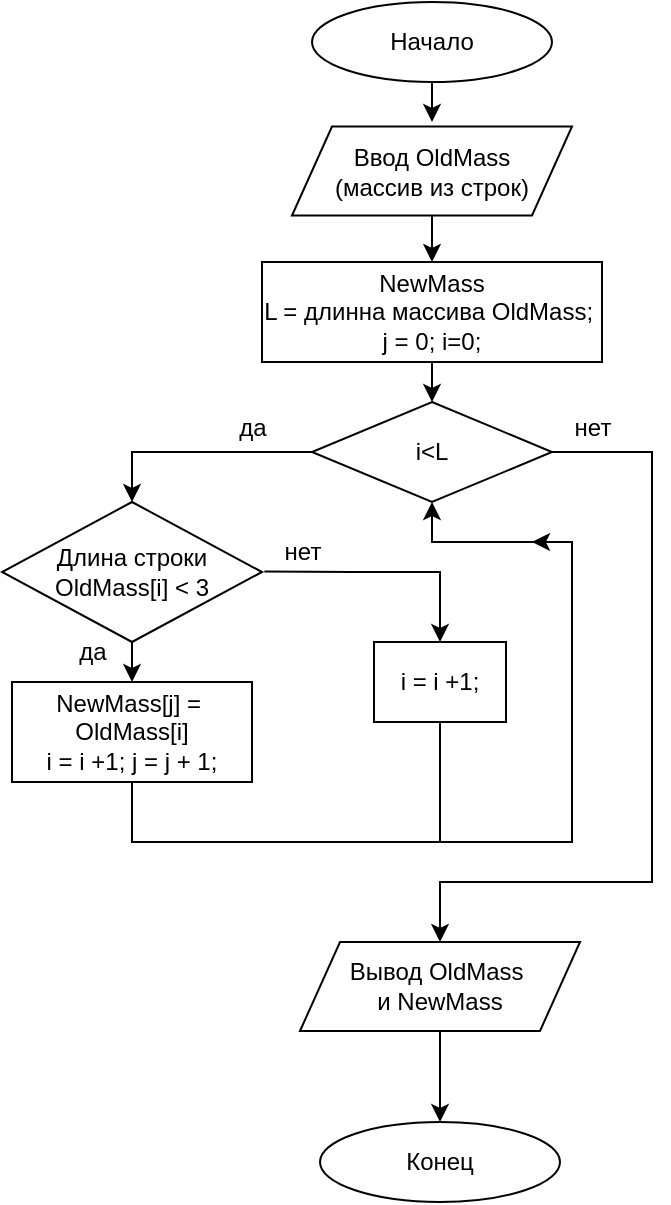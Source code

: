<mxfile version="24.1.0" type="device">
  <diagram name="Страница — 1" id="8T0-xpQofSDVpmpdIBmn">
    <mxGraphModel dx="757" dy="681" grid="1" gridSize="10" guides="1" tooltips="1" connect="1" arrows="1" fold="1" page="1" pageScale="1" pageWidth="827" pageHeight="1169" math="0" shadow="0">
      <root>
        <mxCell id="0" />
        <mxCell id="1" parent="0" />
        <mxCell id="F0P2y5T3QhT1nD0WAhNj-27" value="Начало" style="ellipse;whiteSpace=wrap;html=1;" vertex="1" parent="1">
          <mxGeometry x="350" y="500" width="120" height="40" as="geometry" />
        </mxCell>
        <mxCell id="F0P2y5T3QhT1nD0WAhNj-28" value="Конец" style="ellipse;whiteSpace=wrap;html=1;" vertex="1" parent="1">
          <mxGeometry x="354" y="1060" width="120" height="40" as="geometry" />
        </mxCell>
        <mxCell id="F0P2y5T3QhT1nD0WAhNj-29" value="&lt;div&gt;NewMass&lt;/div&gt;&lt;div&gt;L = длинна массива OldMass;&amp;nbsp;&lt;/div&gt;&lt;div&gt;j = 0; i=0;&lt;/div&gt;" style="rounded=0;whiteSpace=wrap;html=1;" vertex="1" parent="1">
          <mxGeometry x="325" y="630" width="170" height="50" as="geometry" />
        </mxCell>
        <mxCell id="F0P2y5T3QhT1nD0WAhNj-32" value="Ввод OldMass&lt;div&gt;(массив из строк)&lt;/div&gt;" style="shape=parallelogram;perimeter=parallelogramPerimeter;whiteSpace=wrap;html=1;fixedSize=1;" vertex="1" parent="1">
          <mxGeometry x="340" y="562.25" width="140" height="44.5" as="geometry" />
        </mxCell>
        <mxCell id="F0P2y5T3QhT1nD0WAhNj-33" value="i&amp;lt;L" style="rhombus;whiteSpace=wrap;html=1;" vertex="1" parent="1">
          <mxGeometry x="350" y="700" width="120" height="50" as="geometry" />
        </mxCell>
        <mxCell id="F0P2y5T3QhT1nD0WAhNj-34" value="&lt;div&gt;NewMass[j] =&amp;nbsp;&lt;/div&gt;&lt;div&gt;OldMass[i]&lt;/div&gt;&lt;div&gt;i = i +1; j = j + 1;&lt;/div&gt;" style="rounded=0;whiteSpace=wrap;html=1;" vertex="1" parent="1">
          <mxGeometry x="200" y="840" width="120" height="50" as="geometry" />
        </mxCell>
        <mxCell id="F0P2y5T3QhT1nD0WAhNj-35" value="Длина строки OldMass[i] &amp;lt; 3" style="rhombus;whiteSpace=wrap;html=1;" vertex="1" parent="1">
          <mxGeometry x="195" y="750" width="130" height="70" as="geometry" />
        </mxCell>
        <mxCell id="F0P2y5T3QhT1nD0WAhNj-36" value="&lt;div&gt;&lt;span style=&quot;background-color: initial;&quot;&gt;i = i +1;&lt;/span&gt;&lt;br&gt;&lt;/div&gt;" style="rounded=0;whiteSpace=wrap;html=1;" vertex="1" parent="1">
          <mxGeometry x="381" y="820" width="66" height="40" as="geometry" />
        </mxCell>
        <mxCell id="F0P2y5T3QhT1nD0WAhNj-37" value="" style="endArrow=classic;html=1;rounded=0;exitX=0.5;exitY=1;exitDx=0;exitDy=0;" edge="1" parent="1" source="F0P2y5T3QhT1nD0WAhNj-27">
          <mxGeometry width="50" height="50" relative="1" as="geometry">
            <mxPoint x="400" y="840" as="sourcePoint" />
            <mxPoint x="410" y="560" as="targetPoint" />
          </mxGeometry>
        </mxCell>
        <mxCell id="F0P2y5T3QhT1nD0WAhNj-38" value="" style="endArrow=classic;html=1;rounded=0;exitX=0.5;exitY=1;exitDx=0;exitDy=0;entryX=0.5;entryY=0;entryDx=0;entryDy=0;" edge="1" parent="1" source="F0P2y5T3QhT1nD0WAhNj-32" target="F0P2y5T3QhT1nD0WAhNj-29">
          <mxGeometry width="50" height="50" relative="1" as="geometry">
            <mxPoint x="424" y="550" as="sourcePoint" />
            <mxPoint x="424" y="570" as="targetPoint" />
          </mxGeometry>
        </mxCell>
        <mxCell id="F0P2y5T3QhT1nD0WAhNj-39" value="" style="endArrow=classic;html=1;rounded=0;exitX=0.5;exitY=1;exitDx=0;exitDy=0;entryX=0.5;entryY=0;entryDx=0;entryDy=0;" edge="1" parent="1" source="F0P2y5T3QhT1nD0WAhNj-29" target="F0P2y5T3QhT1nD0WAhNj-33">
          <mxGeometry width="50" height="50" relative="1" as="geometry">
            <mxPoint x="420" y="617" as="sourcePoint" />
            <mxPoint x="420" y="640" as="targetPoint" />
          </mxGeometry>
        </mxCell>
        <mxCell id="F0P2y5T3QhT1nD0WAhNj-40" value="да" style="text;html=1;align=center;verticalAlign=middle;resizable=0;points=[];autosize=1;strokeColor=none;fillColor=none;" vertex="1" parent="1">
          <mxGeometry x="300" y="698" width="40" height="30" as="geometry" />
        </mxCell>
        <mxCell id="F0P2y5T3QhT1nD0WAhNj-41" value="нет" style="text;html=1;align=center;verticalAlign=middle;resizable=0;points=[];autosize=1;strokeColor=none;fillColor=none;" vertex="1" parent="1">
          <mxGeometry x="470" y="698" width="40" height="30" as="geometry" />
        </mxCell>
        <mxCell id="F0P2y5T3QhT1nD0WAhNj-42" value="да" style="text;html=1;align=center;verticalAlign=middle;resizable=0;points=[];autosize=1;strokeColor=none;fillColor=none;" vertex="1" parent="1">
          <mxGeometry x="220" y="810" width="40" height="30" as="geometry" />
        </mxCell>
        <mxCell id="F0P2y5T3QhT1nD0WAhNj-43" value="нет" style="text;html=1;align=center;verticalAlign=middle;resizable=0;points=[];autosize=1;strokeColor=none;fillColor=none;" vertex="1" parent="1">
          <mxGeometry x="325" y="760" width="40" height="30" as="geometry" />
        </mxCell>
        <mxCell id="F0P2y5T3QhT1nD0WAhNj-44" value="" style="endArrow=classic;html=1;rounded=0;exitX=0;exitY=0.5;exitDx=0;exitDy=0;entryX=0.5;entryY=0;entryDx=0;entryDy=0;" edge="1" parent="1" source="F0P2y5T3QhT1nD0WAhNj-33" target="F0P2y5T3QhT1nD0WAhNj-35">
          <mxGeometry width="50" height="50" relative="1" as="geometry">
            <mxPoint x="390" y="860" as="sourcePoint" />
            <mxPoint x="260" y="725" as="targetPoint" />
            <Array as="points">
              <mxPoint x="260" y="725" />
            </Array>
          </mxGeometry>
        </mxCell>
        <mxCell id="F0P2y5T3QhT1nD0WAhNj-45" value="" style="endArrow=classic;html=1;rounded=0;exitX=0.5;exitY=1;exitDx=0;exitDy=0;entryX=0.5;entryY=0;entryDx=0;entryDy=0;" edge="1" parent="1" source="F0P2y5T3QhT1nD0WAhNj-35" target="F0P2y5T3QhT1nD0WAhNj-34">
          <mxGeometry width="50" height="50" relative="1" as="geometry">
            <mxPoint x="400" y="800" as="sourcePoint" />
            <mxPoint x="450" y="750" as="targetPoint" />
          </mxGeometry>
        </mxCell>
        <mxCell id="F0P2y5T3QhT1nD0WAhNj-46" value="" style="endArrow=classic;html=1;rounded=0;exitX=0.029;exitY=0.824;exitDx=0;exitDy=0;exitPerimeter=0;entryX=0.5;entryY=0;entryDx=0;entryDy=0;" edge="1" parent="1" source="F0P2y5T3QhT1nD0WAhNj-43" target="F0P2y5T3QhT1nD0WAhNj-36">
          <mxGeometry width="50" height="50" relative="1" as="geometry">
            <mxPoint x="400" y="800" as="sourcePoint" />
            <mxPoint x="450" y="750" as="targetPoint" />
            <Array as="points">
              <mxPoint x="370" y="785" />
              <mxPoint x="414" y="785" />
            </Array>
          </mxGeometry>
        </mxCell>
        <mxCell id="F0P2y5T3QhT1nD0WAhNj-47" value="" style="endArrow=classic;html=1;rounded=0;exitX=0.5;exitY=1;exitDx=0;exitDy=0;entryX=0.5;entryY=1;entryDx=0;entryDy=0;" edge="1" parent="1" source="F0P2y5T3QhT1nD0WAhNj-36" target="F0P2y5T3QhT1nD0WAhNj-33">
          <mxGeometry width="50" height="50" relative="1" as="geometry">
            <mxPoint x="400" y="800" as="sourcePoint" />
            <mxPoint x="450" y="750" as="targetPoint" />
            <Array as="points">
              <mxPoint x="414" y="920" />
              <mxPoint x="480" y="920" />
              <mxPoint x="480" y="770" />
              <mxPoint x="410" y="770" />
            </Array>
          </mxGeometry>
        </mxCell>
        <mxCell id="F0P2y5T3QhT1nD0WAhNj-48" value="" style="endArrow=classic;html=1;rounded=0;exitX=0.5;exitY=1;exitDx=0;exitDy=0;" edge="1" parent="1" source="F0P2y5T3QhT1nD0WAhNj-34">
          <mxGeometry width="50" height="50" relative="1" as="geometry">
            <mxPoint x="400" y="800" as="sourcePoint" />
            <mxPoint x="460" y="770" as="targetPoint" />
            <Array as="points">
              <mxPoint x="260" y="920" />
              <mxPoint x="480" y="920" />
              <mxPoint x="480" y="770" />
            </Array>
          </mxGeometry>
        </mxCell>
        <mxCell id="F0P2y5T3QhT1nD0WAhNj-49" value="Вывод OldMass&amp;nbsp;&lt;div&gt;и NewMass&lt;/div&gt;" style="shape=parallelogram;perimeter=parallelogramPerimeter;whiteSpace=wrap;html=1;fixedSize=1;" vertex="1" parent="1">
          <mxGeometry x="344" y="970" width="140" height="44.5" as="geometry" />
        </mxCell>
        <mxCell id="F0P2y5T3QhT1nD0WAhNj-50" value="" style="endArrow=classic;html=1;rounded=0;exitX=1;exitY=0.5;exitDx=0;exitDy=0;entryX=0.5;entryY=0;entryDx=0;entryDy=0;" edge="1" parent="1" source="F0P2y5T3QhT1nD0WAhNj-33" target="F0P2y5T3QhT1nD0WAhNj-49">
          <mxGeometry width="50" height="50" relative="1" as="geometry">
            <mxPoint x="400" y="920" as="sourcePoint" />
            <mxPoint x="520" y="725" as="targetPoint" />
            <Array as="points">
              <mxPoint x="520" y="725" />
              <mxPoint x="520" y="940" />
              <mxPoint x="414" y="940" />
            </Array>
          </mxGeometry>
        </mxCell>
        <mxCell id="F0P2y5T3QhT1nD0WAhNj-51" value="" style="endArrow=classic;html=1;rounded=0;exitX=0.5;exitY=1;exitDx=0;exitDy=0;entryX=0.5;entryY=0;entryDx=0;entryDy=0;" edge="1" parent="1" source="F0P2y5T3QhT1nD0WAhNj-49" target="F0P2y5T3QhT1nD0WAhNj-28">
          <mxGeometry width="50" height="50" relative="1" as="geometry">
            <mxPoint x="400" y="920" as="sourcePoint" />
            <mxPoint x="450" y="870" as="targetPoint" />
          </mxGeometry>
        </mxCell>
      </root>
    </mxGraphModel>
  </diagram>
</mxfile>
